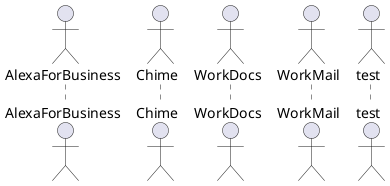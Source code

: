 @startuml

actor AlexaForBusiness
/'アレクサだから色々できる'/
actor Chime
/'ビデオコンフェレンスとかで使う。テレビ電話'/
actor WorkDocs
/'AWS 用 Dropbox'/
actor WorkMail
/'Office365的なやつ'/
actor test
/''/
actor test
/''/
actor test
/''/
@enduml
